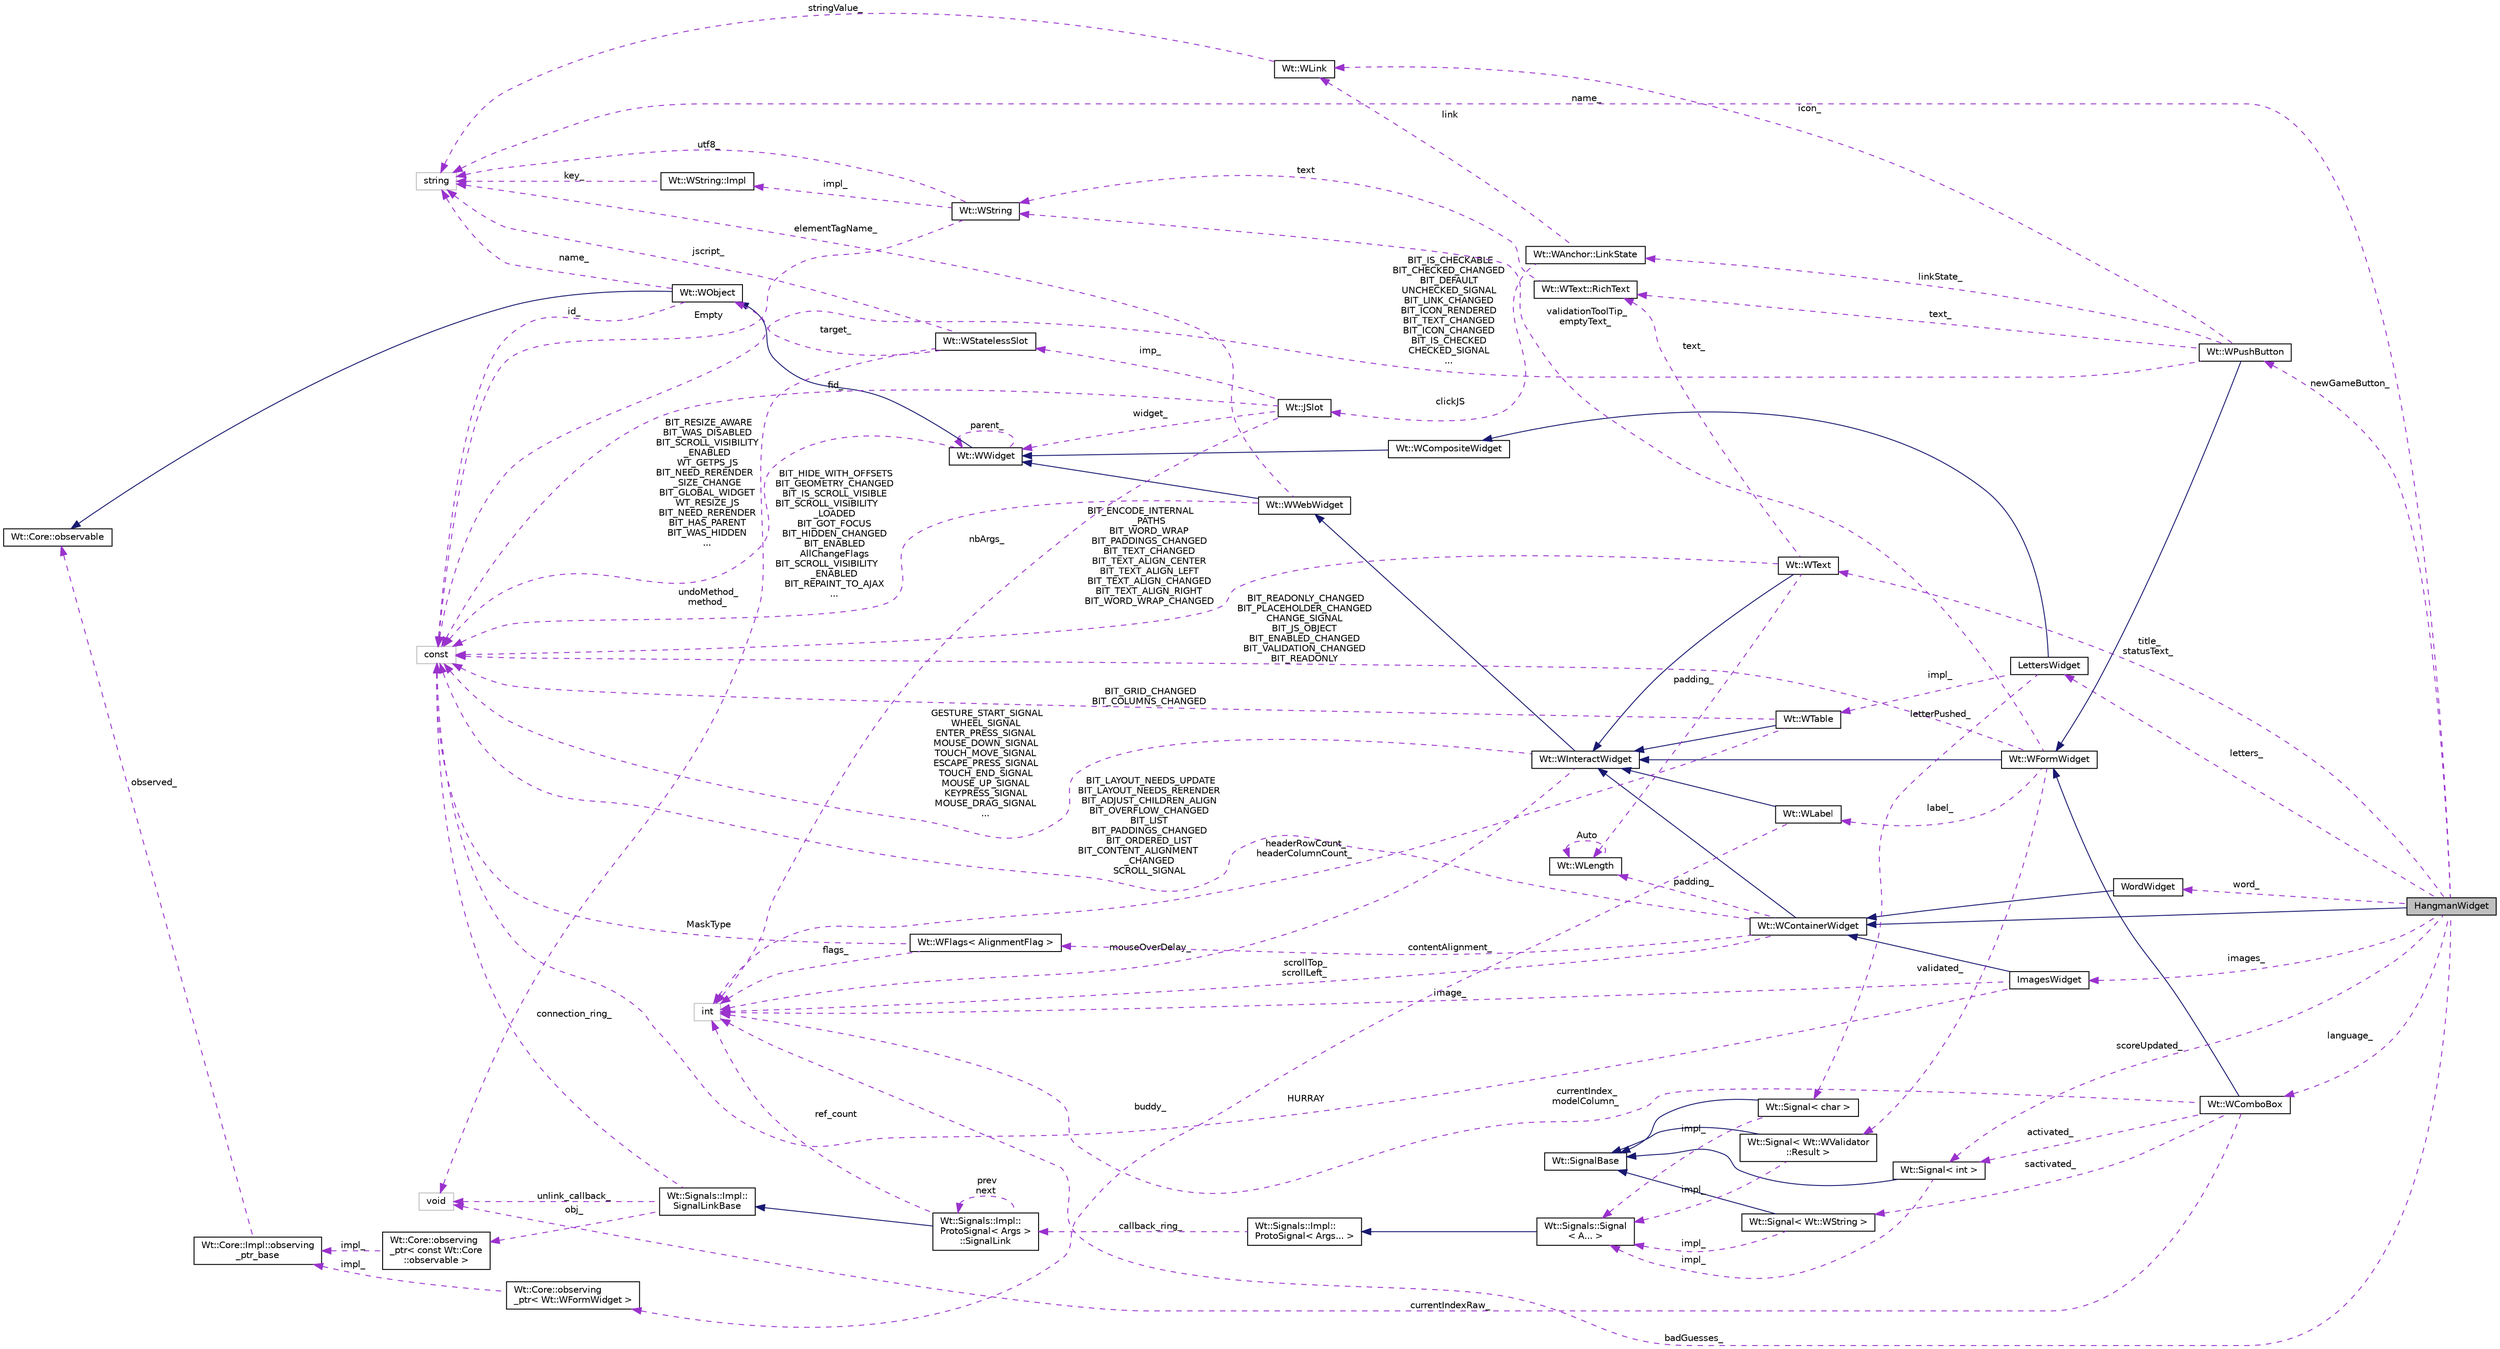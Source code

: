 digraph "HangmanWidget"
{
 // LATEX_PDF_SIZE
  edge [fontname="Helvetica",fontsize="10",labelfontname="Helvetica",labelfontsize="10"];
  node [fontname="Helvetica",fontsize="10",shape=record];
  rankdir="LR";
  Node1 [label="HangmanWidget",height=0.2,width=0.4,color="black", fillcolor="grey75", style="filled", fontcolor="black",tooltip=" "];
  Node2 -> Node1 [dir="back",color="midnightblue",fontsize="10",style="solid"];
  Node2 [label="Wt::WContainerWidget",height=0.2,width=0.4,color="black", fillcolor="white", style="filled",URL="$classWt_1_1WContainerWidget.html",tooltip="A widget that holds and manages child widgets."];
  Node3 -> Node2 [dir="back",color="midnightblue",fontsize="10",style="solid"];
  Node3 [label="Wt::WInteractWidget",height=0.2,width=0.4,color="black", fillcolor="white", style="filled",URL="$classWt_1_1WInteractWidget.html",tooltip="An abstract widget that can receive user-interface interaction."];
  Node4 -> Node3 [dir="back",color="midnightblue",fontsize="10",style="solid"];
  Node4 [label="Wt::WWebWidget",height=0.2,width=0.4,color="black", fillcolor="white", style="filled",URL="$classWt_1_1WWebWidget.html",tooltip="A base class for widgets with an HTML counterpart."];
  Node5 -> Node4 [dir="back",color="midnightblue",fontsize="10",style="solid"];
  Node5 [label="Wt::WWidget",height=0.2,width=0.4,color="black", fillcolor="white", style="filled",URL="$classWt_1_1WWidget.html",tooltip="The abstract base class for a user-interface component."];
  Node6 -> Node5 [dir="back",color="midnightblue",fontsize="10",style="solid"];
  Node6 [label="Wt::WObject",height=0.2,width=0.4,color="black", fillcolor="white", style="filled",URL="$classWt_1_1WObject.html",tooltip="A base class for objects that participate in the signal/slot system."];
  Node7 -> Node6 [dir="back",color="midnightblue",fontsize="10",style="solid"];
  Node7 [label="Wt::Core::observable",height=0.2,width=0.4,color="black", fillcolor="white", style="filled",URL="$classWt_1_1Core_1_1observable.html",tooltip="A base class for objects whose life-time can be tracked."];
  Node8 -> Node6 [dir="back",color="darkorchid3",fontsize="10",style="dashed",label=" name_" ];
  Node8 [label="string",height=0.2,width=0.4,color="grey75", fillcolor="white", style="filled",tooltip=" "];
  Node9 -> Node6 [dir="back",color="darkorchid3",fontsize="10",style="dashed",label=" id_" ];
  Node9 [label="const",height=0.2,width=0.4,color="grey75", fillcolor="white", style="filled",tooltip=" "];
  Node5 -> Node5 [dir="back",color="darkorchid3",fontsize="10",style="dashed",label=" parent_" ];
  Node9 -> Node5 [dir="back",color="darkorchid3",fontsize="10",style="dashed",label=" BIT_RESIZE_AWARE\nBIT_WAS_DISABLED\nBIT_SCROLL_VISIBILITY\l_ENABLED\nWT_GETPS_JS\nBIT_NEED_RERENDER\l_SIZE_CHANGE\nBIT_GLOBAL_WIDGET\nWT_RESIZE_JS\nBIT_NEED_RERENDER\nBIT_HAS_PARENT\nBIT_WAS_HIDDEN\n..." ];
  Node8 -> Node4 [dir="back",color="darkorchid3",fontsize="10",style="dashed",label=" elementTagName_" ];
  Node9 -> Node4 [dir="back",color="darkorchid3",fontsize="10",style="dashed",label=" BIT_HIDE_WITH_OFFSETS\nBIT_GEOMETRY_CHANGED\nBIT_IS_SCROLL_VISIBLE\nBIT_SCROLL_VISIBILITY\l_LOADED\nBIT_GOT_FOCUS\nBIT_HIDDEN_CHANGED\nBIT_ENABLED\nAllChangeFlags\nBIT_SCROLL_VISIBILITY\l_ENABLED\nBIT_REPAINT_TO_AJAX\n..." ];
  Node10 -> Node3 [dir="back",color="darkorchid3",fontsize="10",style="dashed",label=" mouseOverDelay_" ];
  Node10 [label="int",height=0.2,width=0.4,color="grey75", fillcolor="white", style="filled",tooltip=" "];
  Node9 -> Node3 [dir="back",color="darkorchid3",fontsize="10",style="dashed",label=" GESTURE_START_SIGNAL\nWHEEL_SIGNAL\nENTER_PRESS_SIGNAL\nMOUSE_DOWN_SIGNAL\nTOUCH_MOVE_SIGNAL\nESCAPE_PRESS_SIGNAL\nTOUCH_END_SIGNAL\nMOUSE_UP_SIGNAL\nKEYPRESS_SIGNAL\nMOUSE_DRAG_SIGNAL\n..." ];
  Node10 -> Node2 [dir="back",color="darkorchid3",fontsize="10",style="dashed",label=" scrollTop_\nscrollLeft_" ];
  Node11 -> Node2 [dir="back",color="darkorchid3",fontsize="10",style="dashed",label=" contentAlignment_" ];
  Node11 [label="Wt::WFlags\< AlignmentFlag \>",height=0.2,width=0.4,color="black", fillcolor="white", style="filled",URL="$classWt_1_1WFlags.html",tooltip=" "];
  Node10 -> Node11 [dir="back",color="darkorchid3",fontsize="10",style="dashed",label=" flags_" ];
  Node9 -> Node11 [dir="back",color="darkorchid3",fontsize="10",style="dashed",label=" MaskType" ];
  Node12 -> Node2 [dir="back",color="darkorchid3",fontsize="10",style="dashed",label=" padding_" ];
  Node12 [label="Wt::WLength",height=0.2,width=0.4,color="black", fillcolor="white", style="filled",URL="$classWt_1_1WLength.html",tooltip="A value class that describes a CSS length."];
  Node12 -> Node12 [dir="back",color="darkorchid3",fontsize="10",style="dashed",label=" Auto" ];
  Node9 -> Node2 [dir="back",color="darkorchid3",fontsize="10",style="dashed",label=" BIT_LAYOUT_NEEDS_UPDATE\nBIT_LAYOUT_NEEDS_RERENDER\nBIT_ADJUST_CHILDREN_ALIGN\nBIT_OVERFLOW_CHANGED\nBIT_LIST\nBIT_PADDINGS_CHANGED\nBIT_ORDERED_LIST\nBIT_CONTENT_ALIGNMENT\l_CHANGED\nSCROLL_SIGNAL" ];
  Node13 -> Node1 [dir="back",color="darkorchid3",fontsize="10",style="dashed",label=" letters_" ];
  Node13 [label="LettersWidget",height=0.2,width=0.4,color="black", fillcolor="white", style="filled",URL="$classLettersWidget.html",tooltip=" "];
  Node14 -> Node13 [dir="back",color="midnightblue",fontsize="10",style="solid"];
  Node14 [label="Wt::WCompositeWidget",height=0.2,width=0.4,color="black", fillcolor="white", style="filled",URL="$classWt_1_1WCompositeWidget.html",tooltip="A widget that hides the implementation of composite widgets."];
  Node5 -> Node14 [dir="back",color="midnightblue",fontsize="10",style="solid"];
  Node15 -> Node13 [dir="back",color="darkorchid3",fontsize="10",style="dashed",label=" letterPushed_" ];
  Node15 [label="Wt::Signal\< char \>",height=0.2,width=0.4,color="black", fillcolor="white", style="filled",URL="$classWt_1_1Signal.html",tooltip=" "];
  Node16 -> Node15 [dir="back",color="midnightblue",fontsize="10",style="solid"];
  Node16 [label="Wt::SignalBase",height=0.2,width=0.4,color="black", fillcolor="white", style="filled",URL="$classWt_1_1SignalBase.html",tooltip="Abstract base class of a signal."];
  Node17 -> Node15 [dir="back",color="darkorchid3",fontsize="10",style="dashed",label=" impl_" ];
  Node17 [label="Wt::Signals::Signal\l\< A... \>",height=0.2,width=0.4,color="black", fillcolor="white", style="filled",URL="$structWt_1_1Signals_1_1Signal.html",tooltip=" "];
  Node18 -> Node17 [dir="back",color="midnightblue",fontsize="10",style="solid"];
  Node18 [label="Wt::Signals::Impl::\lProtoSignal\< Args... \>",height=0.2,width=0.4,color="black", fillcolor="white", style="filled",URL="$classWt_1_1Signals_1_1Impl_1_1ProtoSignal.html",tooltip=" "];
  Node19 -> Node18 [dir="back",color="darkorchid3",fontsize="10",style="dashed",label=" callback_ring_" ];
  Node19 [label="Wt::Signals::Impl::\lProtoSignal\< Args \>\l::SignalLink",height=0.2,width=0.4,color="black", fillcolor="white", style="filled",URL="$structWt_1_1Signals_1_1Impl_1_1ProtoSignal_1_1SignalLink.html",tooltip=" "];
  Node20 -> Node19 [dir="back",color="midnightblue",fontsize="10",style="solid"];
  Node20 [label="Wt::Signals::Impl::\lSignalLinkBase",height=0.2,width=0.4,color="black", fillcolor="white", style="filled",URL="$classWt_1_1Signals_1_1Impl_1_1SignalLinkBase.html",tooltip=" "];
  Node21 -> Node20 [dir="back",color="darkorchid3",fontsize="10",style="dashed",label=" unlink_callback_" ];
  Node21 [label="void",height=0.2,width=0.4,color="grey75", fillcolor="white", style="filled",tooltip=" "];
  Node22 -> Node20 [dir="back",color="darkorchid3",fontsize="10",style="dashed",label=" obj_" ];
  Node22 [label="Wt::Core::observing\l_ptr\< const Wt::Core\l::observable \>",height=0.2,width=0.4,color="black", fillcolor="white", style="filled",URL="$classWt_1_1Core_1_1observing__ptr.html",tooltip=" "];
  Node23 -> Node22 [dir="back",color="darkorchid3",fontsize="10",style="dashed",label=" impl_" ];
  Node23 [label="Wt::Core::Impl::observing\l_ptr_base",height=0.2,width=0.4,color="black", fillcolor="white", style="filled",URL="$structWt_1_1Core_1_1Impl_1_1observing__ptr__base.html",tooltip=" "];
  Node7 -> Node23 [dir="back",color="darkorchid3",fontsize="10",style="dashed",label=" observed_" ];
  Node9 -> Node20 [dir="back",color="darkorchid3",fontsize="10",style="dashed",label=" connection_ring_" ];
  Node10 -> Node19 [dir="back",color="darkorchid3",fontsize="10",style="dashed",label=" ref_count" ];
  Node19 -> Node19 [dir="back",color="darkorchid3",fontsize="10",style="dashed",label=" prev\nnext" ];
  Node24 -> Node13 [dir="back",color="darkorchid3",fontsize="10",style="dashed",label=" impl_" ];
  Node24 [label="Wt::WTable",height=0.2,width=0.4,color="black", fillcolor="white", style="filled",URL="$classWt_1_1WTable.html",tooltip="A container widget which provides layout of children in a table grid."];
  Node3 -> Node24 [dir="back",color="midnightblue",fontsize="10",style="solid"];
  Node10 -> Node24 [dir="back",color="darkorchid3",fontsize="10",style="dashed",label=" headerRowCount_\nheaderColumnCount_" ];
  Node9 -> Node24 [dir="back",color="darkorchid3",fontsize="10",style="dashed",label=" BIT_GRID_CHANGED\nBIT_COLUMNS_CHANGED" ];
  Node25 -> Node1 [dir="back",color="darkorchid3",fontsize="10",style="dashed",label=" language_" ];
  Node25 [label="Wt::WComboBox",height=0.2,width=0.4,color="black", fillcolor="white", style="filled",URL="$classWt_1_1WComboBox.html",tooltip="A widget that provides a drop-down combo-box control."];
  Node26 -> Node25 [dir="back",color="midnightblue",fontsize="10",style="solid"];
  Node26 [label="Wt::WFormWidget",height=0.2,width=0.4,color="black", fillcolor="white", style="filled",URL="$classWt_1_1WFormWidget.html",tooltip="An abstract widget that corresponds to an HTML form element."];
  Node3 -> Node26 [dir="back",color="midnightblue",fontsize="10",style="solid"];
  Node27 -> Node26 [dir="back",color="darkorchid3",fontsize="10",style="dashed",label=" validationToolTip_\nemptyText_" ];
  Node27 [label="Wt::WString",height=0.2,width=0.4,color="black", fillcolor="white", style="filled",URL="$classWt_1_1WString.html",tooltip="A value class which describes a locale-aware unicode string."];
  Node28 -> Node27 [dir="back",color="darkorchid3",fontsize="10",style="dashed",label=" impl_" ];
  Node28 [label="Wt::WString::Impl",height=0.2,width=0.4,color="black", fillcolor="white", style="filled",URL="$structWt_1_1WString_1_1Impl.html",tooltip=" "];
  Node8 -> Node28 [dir="back",color="darkorchid3",fontsize="10",style="dashed",label=" key_" ];
  Node8 -> Node27 [dir="back",color="darkorchid3",fontsize="10",style="dashed",label=" utf8_" ];
  Node9 -> Node27 [dir="back",color="darkorchid3",fontsize="10",style="dashed",label=" Empty" ];
  Node29 -> Node26 [dir="back",color="darkorchid3",fontsize="10",style="dashed",label=" label_" ];
  Node29 [label="Wt::WLabel",height=0.2,width=0.4,color="black", fillcolor="white", style="filled",URL="$classWt_1_1WLabel.html",tooltip="A label for a form field."];
  Node3 -> Node29 [dir="back",color="midnightblue",fontsize="10",style="solid"];
  Node30 -> Node29 [dir="back",color="darkorchid3",fontsize="10",style="dashed",label=" buddy_" ];
  Node30 [label="Wt::Core::observing\l_ptr\< Wt::WFormWidget \>",height=0.2,width=0.4,color="black", fillcolor="white", style="filled",URL="$classWt_1_1Core_1_1observing__ptr.html",tooltip=" "];
  Node23 -> Node30 [dir="back",color="darkorchid3",fontsize="10",style="dashed",label=" impl_" ];
  Node31 -> Node26 [dir="back",color="darkorchid3",fontsize="10",style="dashed",label=" validated_" ];
  Node31 [label="Wt::Signal\< Wt::WValidator\l::Result \>",height=0.2,width=0.4,color="black", fillcolor="white", style="filled",URL="$classWt_1_1Signal.html",tooltip=" "];
  Node16 -> Node31 [dir="back",color="midnightblue",fontsize="10",style="solid"];
  Node17 -> Node31 [dir="back",color="darkorchid3",fontsize="10",style="dashed",label=" impl_" ];
  Node9 -> Node26 [dir="back",color="darkorchid3",fontsize="10",style="dashed",label=" BIT_READONLY_CHANGED\nBIT_PLACEHOLDER_CHANGED\nCHANGE_SIGNAL\nBIT_JS_OBJECT\nBIT_ENABLED_CHANGED\nBIT_VALIDATION_CHANGED\nBIT_READONLY" ];
  Node32 -> Node25 [dir="back",color="darkorchid3",fontsize="10",style="dashed",label=" sactivated_" ];
  Node32 [label="Wt::Signal\< Wt::WString \>",height=0.2,width=0.4,color="black", fillcolor="white", style="filled",URL="$classWt_1_1Signal.html",tooltip=" "];
  Node16 -> Node32 [dir="back",color="midnightblue",fontsize="10",style="solid"];
  Node17 -> Node32 [dir="back",color="darkorchid3",fontsize="10",style="dashed",label=" impl_" ];
  Node33 -> Node25 [dir="back",color="darkorchid3",fontsize="10",style="dashed",label=" activated_" ];
  Node33 [label="Wt::Signal\< int \>",height=0.2,width=0.4,color="black", fillcolor="white", style="filled",URL="$classWt_1_1Signal.html",tooltip=" "];
  Node16 -> Node33 [dir="back",color="midnightblue",fontsize="10",style="solid"];
  Node17 -> Node33 [dir="back",color="darkorchid3",fontsize="10",style="dashed",label=" impl_" ];
  Node21 -> Node25 [dir="back",color="darkorchid3",fontsize="10",style="dashed",label=" currentIndexRaw_" ];
  Node10 -> Node25 [dir="back",color="darkorchid3",fontsize="10",style="dashed",label=" currentIndex_\nmodelColumn_" ];
  Node34 -> Node1 [dir="back",color="darkorchid3",fontsize="10",style="dashed",label=" images_" ];
  Node34 [label="ImagesWidget",height=0.2,width=0.4,color="black", fillcolor="white", style="filled",URL="$classImagesWidget.html",tooltip=" "];
  Node2 -> Node34 [dir="back",color="midnightblue",fontsize="10",style="solid"];
  Node10 -> Node34 [dir="back",color="darkorchid3",fontsize="10",style="dashed",label=" image_" ];
  Node9 -> Node34 [dir="back",color="darkorchid3",fontsize="10",style="dashed",label=" HURRAY" ];
  Node33 -> Node1 [dir="back",color="darkorchid3",fontsize="10",style="dashed",label=" scoreUpdated_" ];
  Node10 -> Node1 [dir="back",color="darkorchid3",fontsize="10",style="dashed",label=" badGuesses_" ];
  Node8 -> Node1 [dir="back",color="darkorchid3",fontsize="10",style="dashed",label=" name_" ];
  Node35 -> Node1 [dir="back",color="darkorchid3",fontsize="10",style="dashed",label=" title_\nstatusText_" ];
  Node35 [label="Wt::WText",height=0.2,width=0.4,color="black", fillcolor="white", style="filled",URL="$classWt_1_1WText.html",tooltip="A widget that renders (XHTML) text."];
  Node3 -> Node35 [dir="back",color="midnightblue",fontsize="10",style="solid"];
  Node36 -> Node35 [dir="back",color="darkorchid3",fontsize="10",style="dashed",label=" text_" ];
  Node36 [label="Wt::WText::RichText",height=0.2,width=0.4,color="black", fillcolor="white", style="filled",URL="$structWt_1_1WText_1_1RichText.html",tooltip=" "];
  Node27 -> Node36 [dir="back",color="darkorchid3",fontsize="10",style="dashed",label=" text" ];
  Node12 -> Node35 [dir="back",color="darkorchid3",fontsize="10",style="dashed",label=" padding_" ];
  Node9 -> Node35 [dir="back",color="darkorchid3",fontsize="10",style="dashed",label=" BIT_ENCODE_INTERNAL\l_PATHS\nBIT_WORD_WRAP\nBIT_PADDINGS_CHANGED\nBIT_TEXT_CHANGED\nBIT_TEXT_ALIGN_CENTER\nBIT_TEXT_ALIGN_LEFT\nBIT_TEXT_ALIGN_CHANGED\nBIT_TEXT_ALIGN_RIGHT\nBIT_WORD_WRAP_CHANGED" ];
  Node37 -> Node1 [dir="back",color="darkorchid3",fontsize="10",style="dashed",label=" word_" ];
  Node37 [label="WordWidget",height=0.2,width=0.4,color="black", fillcolor="white", style="filled",URL="$classWordWidget.html",tooltip=" "];
  Node2 -> Node37 [dir="back",color="midnightblue",fontsize="10",style="solid"];
  Node38 -> Node1 [dir="back",color="darkorchid3",fontsize="10",style="dashed",label=" newGameButton_" ];
  Node38 [label="Wt::WPushButton",height=0.2,width=0.4,color="black", fillcolor="white", style="filled",URL="$classWt_1_1WPushButton.html",tooltip="A widget that represents a push button."];
  Node26 -> Node38 [dir="back",color="midnightblue",fontsize="10",style="solid"];
  Node36 -> Node38 [dir="back",color="darkorchid3",fontsize="10",style="dashed",label=" text_" ];
  Node39 -> Node38 [dir="back",color="darkorchid3",fontsize="10",style="dashed",label=" linkState_" ];
  Node39 [label="Wt::WAnchor::LinkState",height=0.2,width=0.4,color="black", fillcolor="white", style="filled",URL="$structWt_1_1WAnchor_1_1LinkState.html",tooltip=" "];
  Node40 -> Node39 [dir="back",color="darkorchid3",fontsize="10",style="dashed",label=" clickJS" ];
  Node40 [label="Wt::JSlot",height=0.2,width=0.4,color="black", fillcolor="white", style="filled",URL="$classWt_1_1JSlot.html",tooltip="A slot that is only implemented in client side JavaScript code."];
  Node41 -> Node40 [dir="back",color="darkorchid3",fontsize="10",style="dashed",label=" imp_" ];
  Node41 [label="Wt::WStatelessSlot",height=0.2,width=0.4,color="black", fillcolor="white", style="filled",URL="$classWt_1_1WStatelessSlot.html",tooltip=" "];
  Node6 -> Node41 [dir="back",color="darkorchid3",fontsize="10",style="dashed",label=" target_" ];
  Node21 -> Node41 [dir="back",color="darkorchid3",fontsize="10",style="dashed",label=" undoMethod_\nmethod_" ];
  Node8 -> Node41 [dir="back",color="darkorchid3",fontsize="10",style="dashed",label=" jscript_" ];
  Node10 -> Node40 [dir="back",color="darkorchid3",fontsize="10",style="dashed",label=" nbArgs_" ];
  Node5 -> Node40 [dir="back",color="darkorchid3",fontsize="10",style="dashed",label=" widget_" ];
  Node9 -> Node40 [dir="back",color="darkorchid3",fontsize="10",style="dashed",label=" fid_" ];
  Node42 -> Node39 [dir="back",color="darkorchid3",fontsize="10",style="dashed",label=" link" ];
  Node42 [label="Wt::WLink",height=0.2,width=0.4,color="black", fillcolor="white", style="filled",URL="$classWt_1_1WLink.html",tooltip="A value class that defines a hyperlink target."];
  Node8 -> Node42 [dir="back",color="darkorchid3",fontsize="10",style="dashed",label=" stringValue_" ];
  Node42 -> Node38 [dir="back",color="darkorchid3",fontsize="10",style="dashed",label=" icon_" ];
  Node9 -> Node38 [dir="back",color="darkorchid3",fontsize="10",style="dashed",label=" BIT_IS_CHECKABLE\nBIT_CHECKED_CHANGED\nBIT_DEFAULT\nUNCHECKED_SIGNAL\nBIT_LINK_CHANGED\nBIT_ICON_RENDERED\nBIT_TEXT_CHANGED\nBIT_ICON_CHANGED\nBIT_IS_CHECKED\nCHECKED_SIGNAL\n..." ];
}

